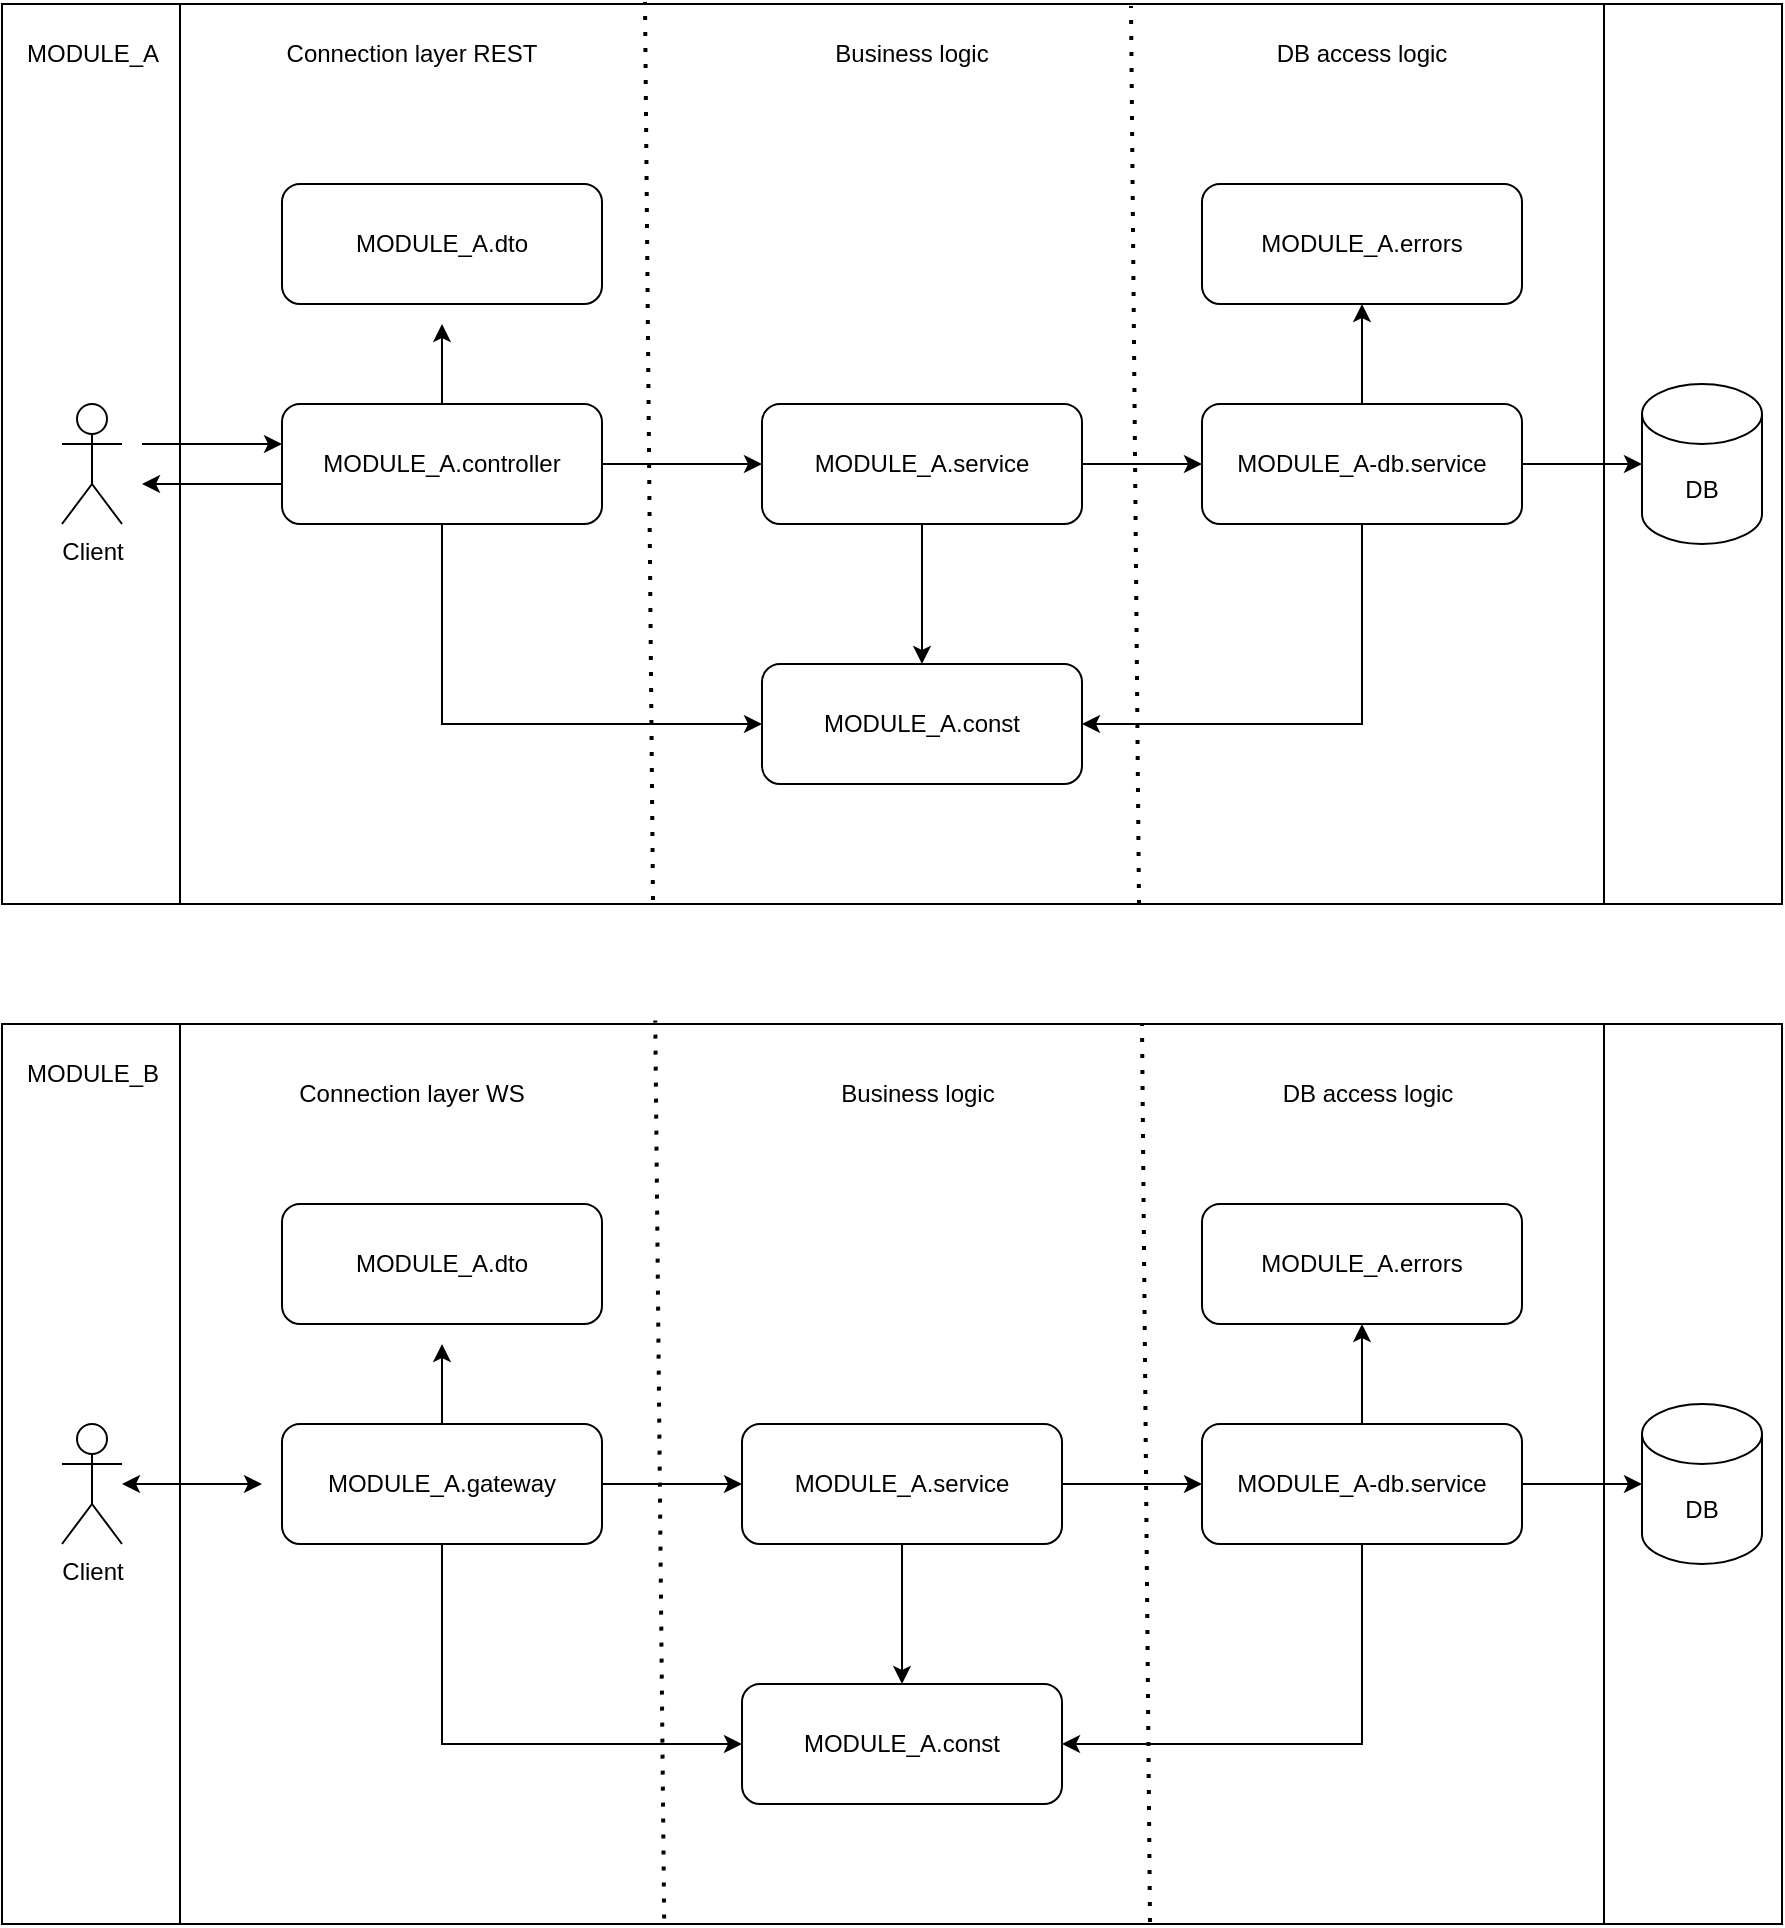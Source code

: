 <mxfile version="24.8.0">
  <diagram name="Page-1" id="dAmdaRYLB00XdaHdnF78">
    <mxGraphModel grid="1" page="1" gridSize="10" guides="1" tooltips="1" connect="1" arrows="1" fold="1" pageScale="1" pageWidth="827" pageHeight="1169" math="0" shadow="0">
      <root>
        <mxCell id="0" />
        <mxCell id="1" parent="0" />
        <mxCell id="F510EDWpJ4h7Y3zyHKO3-16" value="" style="shape=process;whiteSpace=wrap;html=1;backgroundOutline=1;" vertex="1" parent="1">
          <mxGeometry x="-250" y="160" width="890" height="450" as="geometry" />
        </mxCell>
        <mxCell id="F510EDWpJ4h7Y3zyHKO3-1" value="DB" style="shape=cylinder3;whiteSpace=wrap;html=1;boundedLbl=1;backgroundOutline=1;size=15;" vertex="1" parent="1">
          <mxGeometry x="570" y="350" width="60" height="80" as="geometry" />
        </mxCell>
        <mxCell id="F510EDWpJ4h7Y3zyHKO3-11" style="edgeStyle=orthogonalEdgeStyle;rounded=0;orthogonalLoop=1;jettySize=auto;html=1;entryX=0.5;entryY=1;entryDx=0;entryDy=0;" edge="1" parent="1" source="F510EDWpJ4h7Y3zyHKO3-2" target="F510EDWpJ4h7Y3zyHKO3-10">
          <mxGeometry relative="1" as="geometry" />
        </mxCell>
        <mxCell id="F510EDWpJ4h7Y3zyHKO3-14" style="edgeStyle=orthogonalEdgeStyle;rounded=0;orthogonalLoop=1;jettySize=auto;html=1;entryX=1;entryY=0.5;entryDx=0;entryDy=0;" edge="1" parent="1" source="F510EDWpJ4h7Y3zyHKO3-2" target="F510EDWpJ4h7Y3zyHKO3-12">
          <mxGeometry relative="1" as="geometry">
            <Array as="points">
              <mxPoint x="430" y="520" />
            </Array>
          </mxGeometry>
        </mxCell>
        <mxCell id="F510EDWpJ4h7Y3zyHKO3-2" value="MODULE_A-db.service" style="rounded=1;whiteSpace=wrap;html=1;" vertex="1" parent="1">
          <mxGeometry x="350" y="360" width="160" height="60" as="geometry" />
        </mxCell>
        <mxCell id="F510EDWpJ4h7Y3zyHKO3-3" style="edgeStyle=orthogonalEdgeStyle;rounded=0;orthogonalLoop=1;jettySize=auto;html=1;entryX=0;entryY=0.5;entryDx=0;entryDy=0;entryPerimeter=0;" edge="1" parent="1" source="F510EDWpJ4h7Y3zyHKO3-2" target="F510EDWpJ4h7Y3zyHKO3-1">
          <mxGeometry relative="1" as="geometry" />
        </mxCell>
        <mxCell id="F510EDWpJ4h7Y3zyHKO3-5" style="edgeStyle=orthogonalEdgeStyle;rounded=0;orthogonalLoop=1;jettySize=auto;html=1;" edge="1" parent="1" source="F510EDWpJ4h7Y3zyHKO3-4" target="F510EDWpJ4h7Y3zyHKO3-2">
          <mxGeometry relative="1" as="geometry" />
        </mxCell>
        <mxCell id="F510EDWpJ4h7Y3zyHKO3-13" style="edgeStyle=orthogonalEdgeStyle;rounded=0;orthogonalLoop=1;jettySize=auto;html=1;" edge="1" parent="1" source="F510EDWpJ4h7Y3zyHKO3-4" target="F510EDWpJ4h7Y3zyHKO3-12">
          <mxGeometry relative="1" as="geometry" />
        </mxCell>
        <mxCell id="F510EDWpJ4h7Y3zyHKO3-4" value="MODULE_A.service" style="rounded=1;whiteSpace=wrap;html=1;" vertex="1" parent="1">
          <mxGeometry x="130" y="360" width="160" height="60" as="geometry" />
        </mxCell>
        <mxCell id="F510EDWpJ4h7Y3zyHKO3-7" style="edgeStyle=orthogonalEdgeStyle;rounded=0;orthogonalLoop=1;jettySize=auto;html=1;" edge="1" parent="1" source="F510EDWpJ4h7Y3zyHKO3-6" target="F510EDWpJ4h7Y3zyHKO3-4">
          <mxGeometry relative="1" as="geometry" />
        </mxCell>
        <mxCell id="F510EDWpJ4h7Y3zyHKO3-15" style="edgeStyle=orthogonalEdgeStyle;rounded=0;orthogonalLoop=1;jettySize=auto;html=1;entryX=0;entryY=0.5;entryDx=0;entryDy=0;" edge="1" parent="1" source="F510EDWpJ4h7Y3zyHKO3-6" target="F510EDWpJ4h7Y3zyHKO3-12">
          <mxGeometry relative="1" as="geometry">
            <Array as="points">
              <mxPoint x="-30" y="520" />
            </Array>
          </mxGeometry>
        </mxCell>
        <mxCell id="F510EDWpJ4h7Y3zyHKO3-6" value="MODULE_A.controller" style="rounded=1;whiteSpace=wrap;html=1;" vertex="1" parent="1">
          <mxGeometry x="-110" y="360" width="160" height="60" as="geometry" />
        </mxCell>
        <mxCell id="F510EDWpJ4h7Y3zyHKO3-8" value="MODULE_A.dto" style="rounded=1;whiteSpace=wrap;html=1;" vertex="1" parent="1">
          <mxGeometry x="-110" y="250" width="160" height="60" as="geometry" />
        </mxCell>
        <mxCell id="F510EDWpJ4h7Y3zyHKO3-9" style="edgeStyle=orthogonalEdgeStyle;rounded=0;orthogonalLoop=1;jettySize=auto;html=1;entryX=0.5;entryY=1.167;entryDx=0;entryDy=0;entryPerimeter=0;" edge="1" parent="1" source="F510EDWpJ4h7Y3zyHKO3-6" target="F510EDWpJ4h7Y3zyHKO3-8">
          <mxGeometry relative="1" as="geometry" />
        </mxCell>
        <mxCell id="F510EDWpJ4h7Y3zyHKO3-10" value="MODULE_A.errors" style="rounded=1;whiteSpace=wrap;html=1;" vertex="1" parent="1">
          <mxGeometry x="350" y="250" width="160" height="60" as="geometry" />
        </mxCell>
        <mxCell id="F510EDWpJ4h7Y3zyHKO3-12" value="MODULE_A.const" style="rounded=1;whiteSpace=wrap;html=1;" vertex="1" parent="1">
          <mxGeometry x="130" y="490" width="160" height="60" as="geometry" />
        </mxCell>
        <mxCell id="F510EDWpJ4h7Y3zyHKO3-17" value="Client" style="shape=umlActor;verticalLabelPosition=bottom;verticalAlign=top;html=1;outlineConnect=0;" vertex="1" parent="1">
          <mxGeometry x="-220" y="360" width="30" height="60" as="geometry" />
        </mxCell>
        <mxCell id="F510EDWpJ4h7Y3zyHKO3-22" value="MODULE_A" style="text;html=1;align=center;verticalAlign=middle;resizable=0;points=[];autosize=1;strokeColor=none;fillColor=none;" vertex="1" parent="1">
          <mxGeometry x="-250" y="170" width="90" height="30" as="geometry" />
        </mxCell>
        <mxCell id="F510EDWpJ4h7Y3zyHKO3-23" value="" style="shape=process;whiteSpace=wrap;html=1;backgroundOutline=1;" vertex="1" parent="1">
          <mxGeometry x="-250" y="670" width="890" height="450" as="geometry" />
        </mxCell>
        <mxCell id="F510EDWpJ4h7Y3zyHKO3-24" value="DB" style="shape=cylinder3;whiteSpace=wrap;html=1;boundedLbl=1;backgroundOutline=1;size=15;" vertex="1" parent="1">
          <mxGeometry x="570" y="860" width="60" height="80" as="geometry" />
        </mxCell>
        <mxCell id="F510EDWpJ4h7Y3zyHKO3-25" style="edgeStyle=orthogonalEdgeStyle;rounded=0;orthogonalLoop=1;jettySize=auto;html=1;entryX=0.5;entryY=1;entryDx=0;entryDy=0;" edge="1" parent="1" source="F510EDWpJ4h7Y3zyHKO3-27" target="F510EDWpJ4h7Y3zyHKO3-37">
          <mxGeometry relative="1" as="geometry" />
        </mxCell>
        <mxCell id="F510EDWpJ4h7Y3zyHKO3-26" style="edgeStyle=orthogonalEdgeStyle;rounded=0;orthogonalLoop=1;jettySize=auto;html=1;entryX=1;entryY=0.5;entryDx=0;entryDy=0;" edge="1" parent="1" source="F510EDWpJ4h7Y3zyHKO3-27" target="F510EDWpJ4h7Y3zyHKO3-38">
          <mxGeometry relative="1" as="geometry">
            <Array as="points">
              <mxPoint x="430" y="1030" />
            </Array>
          </mxGeometry>
        </mxCell>
        <mxCell id="F510EDWpJ4h7Y3zyHKO3-27" value="MODULE_A-db.service" style="rounded=1;whiteSpace=wrap;html=1;" vertex="1" parent="1">
          <mxGeometry x="350" y="870" width="160" height="60" as="geometry" />
        </mxCell>
        <mxCell id="F510EDWpJ4h7Y3zyHKO3-28" style="edgeStyle=orthogonalEdgeStyle;rounded=0;orthogonalLoop=1;jettySize=auto;html=1;entryX=0;entryY=0.5;entryDx=0;entryDy=0;entryPerimeter=0;" edge="1" parent="1" source="F510EDWpJ4h7Y3zyHKO3-27" target="F510EDWpJ4h7Y3zyHKO3-24">
          <mxGeometry relative="1" as="geometry" />
        </mxCell>
        <mxCell id="F510EDWpJ4h7Y3zyHKO3-29" style="edgeStyle=orthogonalEdgeStyle;rounded=0;orthogonalLoop=1;jettySize=auto;html=1;" edge="1" parent="1" source="F510EDWpJ4h7Y3zyHKO3-31" target="F510EDWpJ4h7Y3zyHKO3-27">
          <mxGeometry relative="1" as="geometry" />
        </mxCell>
        <mxCell id="F510EDWpJ4h7Y3zyHKO3-30" style="edgeStyle=orthogonalEdgeStyle;rounded=0;orthogonalLoop=1;jettySize=auto;html=1;" edge="1" parent="1" source="F510EDWpJ4h7Y3zyHKO3-31" target="F510EDWpJ4h7Y3zyHKO3-38">
          <mxGeometry relative="1" as="geometry" />
        </mxCell>
        <mxCell id="F510EDWpJ4h7Y3zyHKO3-31" value="MODULE_A.service" style="rounded=1;whiteSpace=wrap;html=1;" vertex="1" parent="1">
          <mxGeometry x="120" y="870" width="160" height="60" as="geometry" />
        </mxCell>
        <mxCell id="F510EDWpJ4h7Y3zyHKO3-32" style="edgeStyle=orthogonalEdgeStyle;rounded=0;orthogonalLoop=1;jettySize=auto;html=1;" edge="1" parent="1" source="F510EDWpJ4h7Y3zyHKO3-34" target="F510EDWpJ4h7Y3zyHKO3-31">
          <mxGeometry relative="1" as="geometry" />
        </mxCell>
        <mxCell id="F510EDWpJ4h7Y3zyHKO3-33" style="edgeStyle=orthogonalEdgeStyle;rounded=0;orthogonalLoop=1;jettySize=auto;html=1;entryX=0;entryY=0.5;entryDx=0;entryDy=0;" edge="1" parent="1" source="F510EDWpJ4h7Y3zyHKO3-34" target="F510EDWpJ4h7Y3zyHKO3-38">
          <mxGeometry relative="1" as="geometry">
            <Array as="points">
              <mxPoint x="-30" y="1030" />
            </Array>
          </mxGeometry>
        </mxCell>
        <mxCell id="F510EDWpJ4h7Y3zyHKO3-34" value="MODULE_A.gateway" style="rounded=1;whiteSpace=wrap;html=1;" vertex="1" parent="1">
          <mxGeometry x="-110" y="870" width="160" height="60" as="geometry" />
        </mxCell>
        <mxCell id="F510EDWpJ4h7Y3zyHKO3-35" value="MODULE_A.dto" style="rounded=1;whiteSpace=wrap;html=1;" vertex="1" parent="1">
          <mxGeometry x="-110" y="760" width="160" height="60" as="geometry" />
        </mxCell>
        <mxCell id="F510EDWpJ4h7Y3zyHKO3-36" style="edgeStyle=orthogonalEdgeStyle;rounded=0;orthogonalLoop=1;jettySize=auto;html=1;entryX=0.5;entryY=1.167;entryDx=0;entryDy=0;entryPerimeter=0;" edge="1" parent="1" source="F510EDWpJ4h7Y3zyHKO3-34" target="F510EDWpJ4h7Y3zyHKO3-35">
          <mxGeometry relative="1" as="geometry" />
        </mxCell>
        <mxCell id="F510EDWpJ4h7Y3zyHKO3-37" value="MODULE_A.errors" style="rounded=1;whiteSpace=wrap;html=1;" vertex="1" parent="1">
          <mxGeometry x="350" y="760" width="160" height="60" as="geometry" />
        </mxCell>
        <mxCell id="F510EDWpJ4h7Y3zyHKO3-38" value="MODULE_A.const" style="rounded=1;whiteSpace=wrap;html=1;" vertex="1" parent="1">
          <mxGeometry x="120" y="1000" width="160" height="60" as="geometry" />
        </mxCell>
        <mxCell id="F510EDWpJ4h7Y3zyHKO3-39" value="Client" style="shape=umlActor;verticalLabelPosition=bottom;verticalAlign=top;html=1;outlineConnect=0;" vertex="1" parent="1">
          <mxGeometry x="-220" y="870" width="30" height="60" as="geometry" />
        </mxCell>
        <mxCell id="F510EDWpJ4h7Y3zyHKO3-40" value="" style="endArrow=classic;startArrow=classic;html=1;rounded=0;" edge="1" parent="1">
          <mxGeometry width="50" height="50" relative="1" as="geometry">
            <mxPoint x="-190" y="900" as="sourcePoint" />
            <mxPoint x="-120" y="900" as="targetPoint" />
          </mxGeometry>
        </mxCell>
        <mxCell id="F510EDWpJ4h7Y3zyHKO3-41" value="MODULE_B" style="text;html=1;align=center;verticalAlign=middle;resizable=0;points=[];autosize=1;strokeColor=none;fillColor=none;" vertex="1" parent="1">
          <mxGeometry x="-250" y="680" width="90" height="30" as="geometry" />
        </mxCell>
        <mxCell id="F510EDWpJ4h7Y3zyHKO3-44" value="" style="endArrow=none;dashed=1;html=1;dashPattern=1 3;strokeWidth=2;rounded=0;entryX=0.367;entryY=-0.004;entryDx=0;entryDy=0;entryPerimeter=0;exitX=0.372;exitY=0.994;exitDx=0;exitDy=0;exitPerimeter=0;" edge="1" parent="1" source="F510EDWpJ4h7Y3zyHKO3-23" target="F510EDWpJ4h7Y3zyHKO3-23">
          <mxGeometry width="50" height="50" relative="1" as="geometry">
            <mxPoint x="230" y="880" as="sourcePoint" />
            <mxPoint x="280" y="830" as="targetPoint" />
          </mxGeometry>
        </mxCell>
        <mxCell id="F510EDWpJ4h7Y3zyHKO3-45" value="" style="endArrow=none;dashed=1;html=1;dashPattern=1 3;strokeWidth=2;rounded=0;entryX=0.367;entryY=-0.004;entryDx=0;entryDy=0;entryPerimeter=0;exitX=0.372;exitY=0.994;exitDx=0;exitDy=0;exitPerimeter=0;" edge="1" parent="1">
          <mxGeometry width="50" height="50" relative="1" as="geometry">
            <mxPoint x="324" y="1119" as="sourcePoint" />
            <mxPoint x="320" y="670" as="targetPoint" />
          </mxGeometry>
        </mxCell>
        <mxCell id="F510EDWpJ4h7Y3zyHKO3-46" value="" style="endArrow=none;dashed=1;html=1;dashPattern=1 3;strokeWidth=2;rounded=0;entryX=0.367;entryY=-0.004;entryDx=0;entryDy=0;entryPerimeter=0;exitX=0.372;exitY=0.994;exitDx=0;exitDy=0;exitPerimeter=0;" edge="1" parent="1">
          <mxGeometry width="50" height="50" relative="1" as="geometry">
            <mxPoint x="75.5" y="608" as="sourcePoint" />
            <mxPoint x="71.5" y="159" as="targetPoint" />
          </mxGeometry>
        </mxCell>
        <mxCell id="F510EDWpJ4h7Y3zyHKO3-47" value="" style="endArrow=none;dashed=1;html=1;dashPattern=1 3;strokeWidth=2;rounded=0;entryX=0.367;entryY=-0.004;entryDx=0;entryDy=0;entryPerimeter=0;exitX=0.372;exitY=0.994;exitDx=0;exitDy=0;exitPerimeter=0;" edge="1" parent="1">
          <mxGeometry width="50" height="50" relative="1" as="geometry">
            <mxPoint x="318.5" y="610" as="sourcePoint" />
            <mxPoint x="314.5" y="161" as="targetPoint" />
          </mxGeometry>
        </mxCell>
        <mxCell id="F510EDWpJ4h7Y3zyHKO3-48" value="Connection layer REST" style="text;html=1;align=center;verticalAlign=middle;whiteSpace=wrap;rounded=0;" vertex="1" parent="1">
          <mxGeometry x="-130" y="170" width="170" height="30" as="geometry" />
        </mxCell>
        <mxCell id="F510EDWpJ4h7Y3zyHKO3-49" value="Business logic" style="text;html=1;align=center;verticalAlign=middle;whiteSpace=wrap;rounded=0;" vertex="1" parent="1">
          <mxGeometry x="120" y="170" width="170" height="30" as="geometry" />
        </mxCell>
        <mxCell id="F510EDWpJ4h7Y3zyHKO3-50" value="DB access logic" style="text;html=1;align=center;verticalAlign=middle;whiteSpace=wrap;rounded=0;" vertex="1" parent="1">
          <mxGeometry x="345" y="170" width="170" height="30" as="geometry" />
        </mxCell>
        <mxCell id="F510EDWpJ4h7Y3zyHKO3-51" value="Connection layer WS" style="text;html=1;align=center;verticalAlign=middle;whiteSpace=wrap;rounded=0;" vertex="1" parent="1">
          <mxGeometry x="-130" y="690" width="170" height="30" as="geometry" />
        </mxCell>
        <mxCell id="F510EDWpJ4h7Y3zyHKO3-52" value="Business logic" style="text;html=1;align=center;verticalAlign=middle;whiteSpace=wrap;rounded=0;" vertex="1" parent="1">
          <mxGeometry x="122.5" y="690" width="170" height="30" as="geometry" />
        </mxCell>
        <mxCell id="F510EDWpJ4h7Y3zyHKO3-53" value="DB access logic" style="text;html=1;align=center;verticalAlign=middle;whiteSpace=wrap;rounded=0;" vertex="1" parent="1">
          <mxGeometry x="347.5" y="690" width="170" height="30" as="geometry" />
        </mxCell>
        <mxCell id="F510EDWpJ4h7Y3zyHKO3-54" value="" style="endArrow=classic;html=1;rounded=0;" edge="1" parent="1">
          <mxGeometry width="50" height="50" relative="1" as="geometry">
            <mxPoint x="-180" y="380" as="sourcePoint" />
            <mxPoint x="-110" y="380" as="targetPoint" />
          </mxGeometry>
        </mxCell>
        <mxCell id="F510EDWpJ4h7Y3zyHKO3-55" value="" style="endArrow=classic;html=1;rounded=0;exitX=0;exitY=0.5;exitDx=0;exitDy=0;" edge="1" parent="1">
          <mxGeometry width="50" height="50" relative="1" as="geometry">
            <mxPoint x="-110" y="400" as="sourcePoint" />
            <mxPoint x="-180" y="400" as="targetPoint" />
          </mxGeometry>
        </mxCell>
      </root>
    </mxGraphModel>
  </diagram>
</mxfile>
